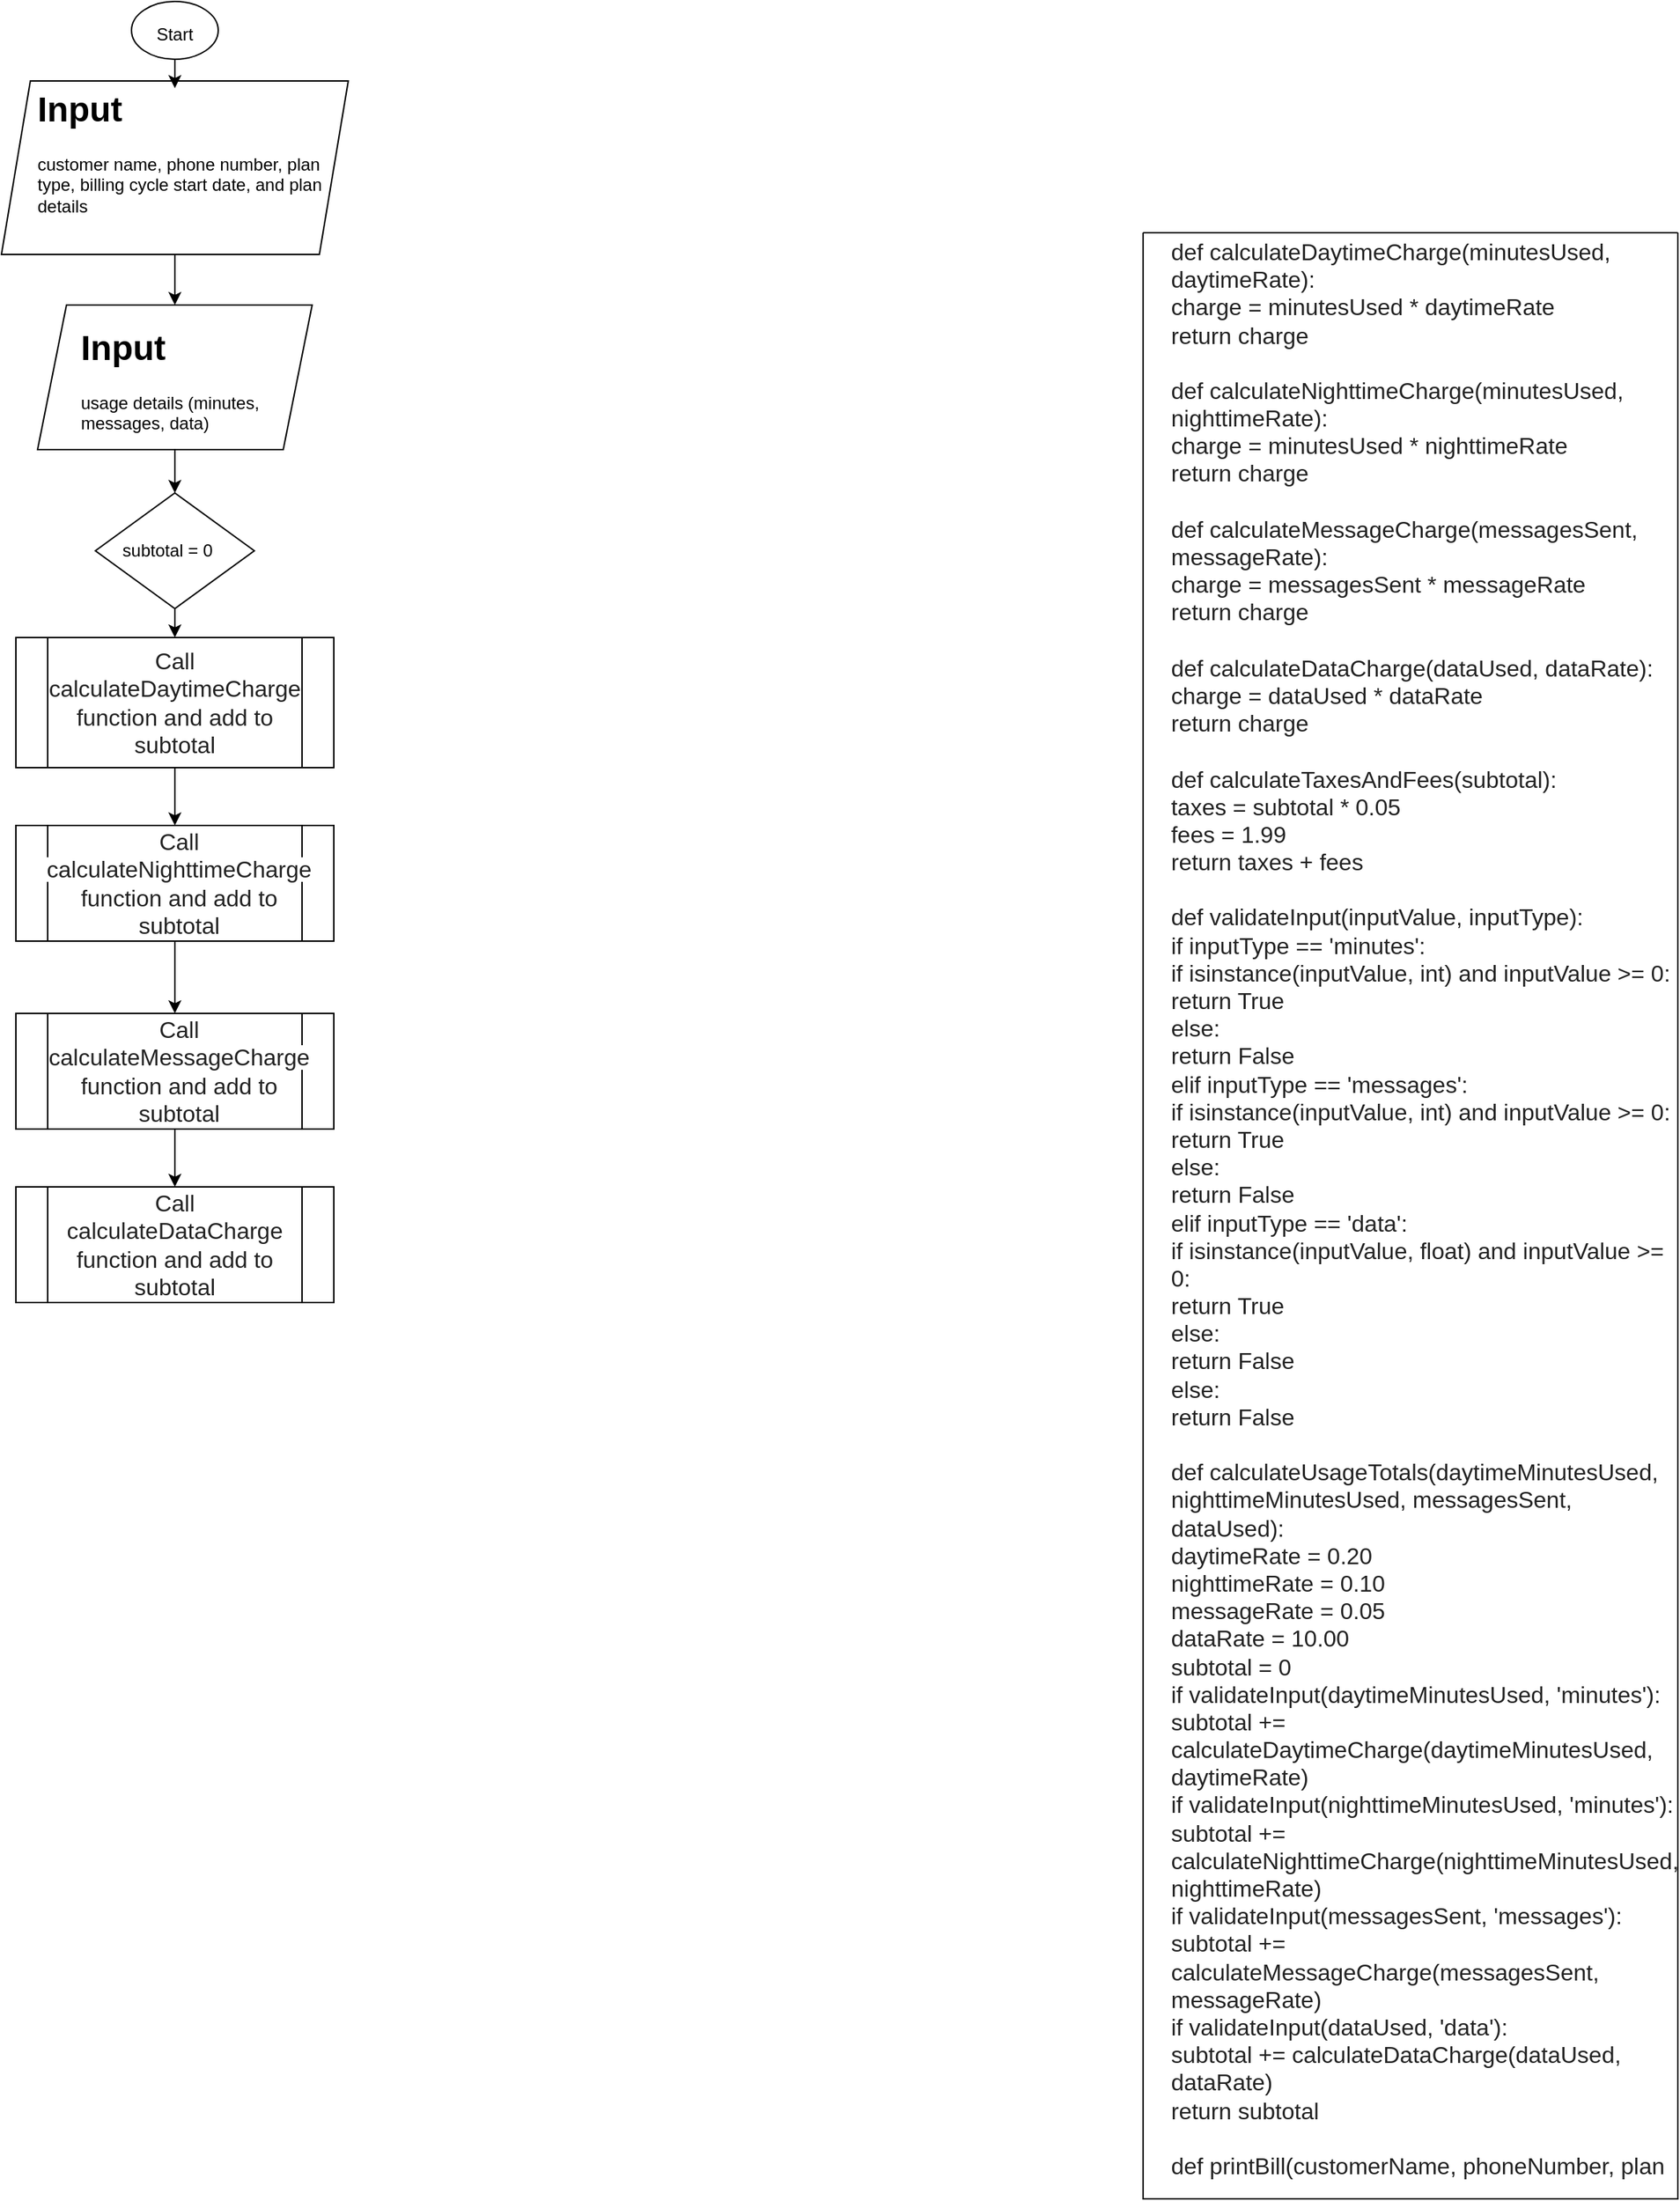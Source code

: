 <mxfile version="21.3.0" type="github">
  <diagram name="Page-1" id="idzxZECQk1Niiu8qY0ja">
    <mxGraphModel dx="2120" dy="2251" grid="1" gridSize="10" guides="1" tooltips="1" connect="1" arrows="1" fold="1" page="1" pageScale="1" pageWidth="850" pageHeight="1100" math="0" shadow="0">
      <root>
        <mxCell id="0" />
        <mxCell id="1" parent="0" />
        <mxCell id="0X4f2jHFh3Kgj6ALcbLU-1" value="" style="ellipse;whiteSpace=wrap;html=1;" vertex="1" parent="1">
          <mxGeometry x="410" y="-1040" width="60" height="40" as="geometry" />
        </mxCell>
        <mxCell id="0X4f2jHFh3Kgj6ALcbLU-2" value="Start" style="text;html=1;strokeColor=none;fillColor=none;align=center;verticalAlign=middle;whiteSpace=wrap;rounded=0;" vertex="1" parent="1">
          <mxGeometry x="410" y="-1030" width="60" height="25" as="geometry" />
        </mxCell>
        <mxCell id="0X4f2jHFh3Kgj6ALcbLU-3" value="" style="shape=parallelogram;perimeter=parallelogramPerimeter;whiteSpace=wrap;html=1;fixedSize=1;" vertex="1" parent="1">
          <mxGeometry x="320" y="-985" width="240" height="120" as="geometry" />
        </mxCell>
        <mxCell id="0X4f2jHFh3Kgj6ALcbLU-5" value="&lt;h1&gt;Input&lt;/h1&gt;&lt;p&gt;customer name, phone number, plan type, billing cycle start date, and plan details&lt;br&gt;&lt;/p&gt;" style="text;html=1;strokeColor=none;fillColor=none;spacing=5;spacingTop=-20;whiteSpace=wrap;overflow=hidden;rounded=0;" vertex="1" parent="1">
          <mxGeometry x="340" y="-985" width="205" height="110" as="geometry" />
        </mxCell>
        <mxCell id="0X4f2jHFh3Kgj6ALcbLU-6" value="" style="shape=parallelogram;perimeter=parallelogramPerimeter;whiteSpace=wrap;html=1;fixedSize=1;" vertex="1" parent="1">
          <mxGeometry x="345" y="-830" width="190" height="100" as="geometry" />
        </mxCell>
        <mxCell id="0X4f2jHFh3Kgj6ALcbLU-9" value="&lt;h1&gt;Input&lt;/h1&gt;&lt;p&gt;usage details (minutes, messages, data)&lt;br&gt;&lt;/p&gt;" style="text;html=1;strokeColor=none;fillColor=none;spacing=5;spacingTop=-20;whiteSpace=wrap;overflow=hidden;rounded=0;" vertex="1" parent="1">
          <mxGeometry x="370" y="-820" width="140" height="80" as="geometry" />
        </mxCell>
        <mxCell id="0X4f2jHFh3Kgj6ALcbLU-10" value="" style="endArrow=classic;html=1;rounded=0;exitX=0.5;exitY=1;exitDx=0;exitDy=0;" edge="1" parent="1" source="0X4f2jHFh3Kgj6ALcbLU-1">
          <mxGeometry width="50" height="50" relative="1" as="geometry">
            <mxPoint x="430" y="-730" as="sourcePoint" />
            <mxPoint x="440" y="-980" as="targetPoint" />
          </mxGeometry>
        </mxCell>
        <mxCell id="0X4f2jHFh3Kgj6ALcbLU-11" value="" style="endArrow=classic;html=1;rounded=0;exitX=0.5;exitY=1;exitDx=0;exitDy=0;entryX=0.5;entryY=0;entryDx=0;entryDy=0;" edge="1" parent="1" source="0X4f2jHFh3Kgj6ALcbLU-3" target="0X4f2jHFh3Kgj6ALcbLU-6">
          <mxGeometry width="50" height="50" relative="1" as="geometry">
            <mxPoint x="430" y="-730" as="sourcePoint" />
            <mxPoint x="480" y="-780" as="targetPoint" />
          </mxGeometry>
        </mxCell>
        <mxCell id="0X4f2jHFh3Kgj6ALcbLU-13" value="&lt;meta charset=&quot;utf-8&quot;&gt;&lt;div style=&quot;box-sizing: inherit; text-align: start; color: rgb(34, 34, 34); font-family: &amp;quot;Aspira Webfont&amp;quot;, Helvetica, Arial, sans-serif; font-size: 16px; font-style: normal; font-variant-ligatures: normal; font-variant-caps: normal; font-weight: 400; letter-spacing: normal; orphans: 2; text-indent: 0px; text-transform: none; widows: 2; word-spacing: 0px; -webkit-text-stroke-width: 0px; background-color: rgb(255, 255, 255); text-decoration-thickness: initial; text-decoration-style: initial; text-decoration-color: initial; scroll-behavior: auto !important;&quot; class=&quot;sc-1aslxm9-2 egzodd&quot;&gt;def calculateDaytimeCharge(minutesUsed, daytimeRate):&lt;/div&gt;&lt;div style=&quot;box-sizing: inherit; text-align: start; color: rgb(34, 34, 34); font-family: &amp;quot;Aspira Webfont&amp;quot;, Helvetica, Arial, sans-serif; font-size: 16px; font-style: normal; font-variant-ligatures: normal; font-variant-caps: normal; font-weight: 400; letter-spacing: normal; orphans: 2; text-indent: 0px; text-transform: none; widows: 2; word-spacing: 0px; -webkit-text-stroke-width: 0px; background-color: rgb(255, 255, 255); text-decoration-thickness: initial; text-decoration-style: initial; text-decoration-color: initial; scroll-behavior: auto !important;&quot; class=&quot;sc-1aslxm9-2 egzodd&quot;&gt;    charge = minutesUsed * daytimeRate&lt;/div&gt;&lt;div style=&quot;box-sizing: inherit; text-align: start; color: rgb(34, 34, 34); font-family: &amp;quot;Aspira Webfont&amp;quot;, Helvetica, Arial, sans-serif; font-size: 16px; font-style: normal; font-variant-ligatures: normal; font-variant-caps: normal; font-weight: 400; letter-spacing: normal; orphans: 2; text-indent: 0px; text-transform: none; widows: 2; word-spacing: 0px; -webkit-text-stroke-width: 0px; background-color: rgb(255, 255, 255); text-decoration-thickness: initial; text-decoration-style: initial; text-decoration-color: initial; scroll-behavior: auto !important;&quot; class=&quot;sc-1aslxm9-2 egzodd&quot;&gt;    return charge&lt;/div&gt;&lt;div style=&quot;box-sizing: inherit; text-align: start; color: rgb(34, 34, 34); font-family: &amp;quot;Aspira Webfont&amp;quot;, Helvetica, Arial, sans-serif; font-size: 16px; font-style: normal; font-variant-ligatures: normal; font-variant-caps: normal; font-weight: 400; letter-spacing: normal; orphans: 2; text-indent: 0px; text-transform: none; widows: 2; word-spacing: 0px; -webkit-text-stroke-width: 0px; background-color: rgb(255, 255, 255); text-decoration-thickness: initial; text-decoration-style: initial; text-decoration-color: initial; scroll-behavior: auto !important;&quot; class=&quot;sc-1aslxm9-2 egzodd&quot;&gt;&lt;br style=&quot;scroll-behavior: auto !important; box-sizing: inherit;&quot; class=&quot;sc-1aslxm9-1 iKDQuW&quot;&gt;&lt;/div&gt;&lt;div style=&quot;box-sizing: inherit; text-align: start; color: rgb(34, 34, 34); font-family: &amp;quot;Aspira Webfont&amp;quot;, Helvetica, Arial, sans-serif; font-size: 16px; font-style: normal; font-variant-ligatures: normal; font-variant-caps: normal; font-weight: 400; letter-spacing: normal; orphans: 2; text-indent: 0px; text-transform: none; widows: 2; word-spacing: 0px; -webkit-text-stroke-width: 0px; background-color: rgb(255, 255, 255); text-decoration-thickness: initial; text-decoration-style: initial; text-decoration-color: initial; scroll-behavior: auto !important;&quot; class=&quot;sc-1aslxm9-2 egzodd&quot;&gt;def calculateNighttimeCharge(minutesUsed, nighttimeRate):&lt;/div&gt;&lt;div style=&quot;box-sizing: inherit; text-align: start; color: rgb(34, 34, 34); font-family: &amp;quot;Aspira Webfont&amp;quot;, Helvetica, Arial, sans-serif; font-size: 16px; font-style: normal; font-variant-ligatures: normal; font-variant-caps: normal; font-weight: 400; letter-spacing: normal; orphans: 2; text-indent: 0px; text-transform: none; widows: 2; word-spacing: 0px; -webkit-text-stroke-width: 0px; background-color: rgb(255, 255, 255); text-decoration-thickness: initial; text-decoration-style: initial; text-decoration-color: initial; scroll-behavior: auto !important;&quot; class=&quot;sc-1aslxm9-2 egzodd&quot;&gt;    charge = minutesUsed * nighttimeRate&lt;/div&gt;&lt;div style=&quot;box-sizing: inherit; text-align: start; color: rgb(34, 34, 34); font-family: &amp;quot;Aspira Webfont&amp;quot;, Helvetica, Arial, sans-serif; font-size: 16px; font-style: normal; font-variant-ligatures: normal; font-variant-caps: normal; font-weight: 400; letter-spacing: normal; orphans: 2; text-indent: 0px; text-transform: none; widows: 2; word-spacing: 0px; -webkit-text-stroke-width: 0px; background-color: rgb(255, 255, 255); text-decoration-thickness: initial; text-decoration-style: initial; text-decoration-color: initial; scroll-behavior: auto !important;&quot; class=&quot;sc-1aslxm9-2 egzodd&quot;&gt;    return charge&lt;/div&gt;&lt;div style=&quot;box-sizing: inherit; text-align: start; color: rgb(34, 34, 34); font-family: &amp;quot;Aspira Webfont&amp;quot;, Helvetica, Arial, sans-serif; font-size: 16px; font-style: normal; font-variant-ligatures: normal; font-variant-caps: normal; font-weight: 400; letter-spacing: normal; orphans: 2; text-indent: 0px; text-transform: none; widows: 2; word-spacing: 0px; -webkit-text-stroke-width: 0px; background-color: rgb(255, 255, 255); text-decoration-thickness: initial; text-decoration-style: initial; text-decoration-color: initial; scroll-behavior: auto !important;&quot; class=&quot;sc-1aslxm9-2 egzodd&quot;&gt;&lt;br style=&quot;scroll-behavior: auto !important; box-sizing: inherit;&quot; class=&quot;sc-1aslxm9-1 iKDQuW&quot;&gt;&lt;/div&gt;&lt;div style=&quot;box-sizing: inherit; text-align: start; color: rgb(34, 34, 34); font-family: &amp;quot;Aspira Webfont&amp;quot;, Helvetica, Arial, sans-serif; font-size: 16px; font-style: normal; font-variant-ligatures: normal; font-variant-caps: normal; font-weight: 400; letter-spacing: normal; orphans: 2; text-indent: 0px; text-transform: none; widows: 2; word-spacing: 0px; -webkit-text-stroke-width: 0px; background-color: rgb(255, 255, 255); text-decoration-thickness: initial; text-decoration-style: initial; text-decoration-color: initial; scroll-behavior: auto !important;&quot; class=&quot;sc-1aslxm9-2 egzodd&quot;&gt;def calculateMessageCharge(messagesSent, messageRate):&lt;/div&gt;&lt;div style=&quot;box-sizing: inherit; text-align: start; color: rgb(34, 34, 34); font-family: &amp;quot;Aspira Webfont&amp;quot;, Helvetica, Arial, sans-serif; font-size: 16px; font-style: normal; font-variant-ligatures: normal; font-variant-caps: normal; font-weight: 400; letter-spacing: normal; orphans: 2; text-indent: 0px; text-transform: none; widows: 2; word-spacing: 0px; -webkit-text-stroke-width: 0px; background-color: rgb(255, 255, 255); text-decoration-thickness: initial; text-decoration-style: initial; text-decoration-color: initial; scroll-behavior: auto !important;&quot; class=&quot;sc-1aslxm9-2 egzodd&quot;&gt;    charge = messagesSent * messageRate&lt;/div&gt;&lt;div style=&quot;box-sizing: inherit; text-align: start; color: rgb(34, 34, 34); font-family: &amp;quot;Aspira Webfont&amp;quot;, Helvetica, Arial, sans-serif; font-size: 16px; font-style: normal; font-variant-ligatures: normal; font-variant-caps: normal; font-weight: 400; letter-spacing: normal; orphans: 2; text-indent: 0px; text-transform: none; widows: 2; word-spacing: 0px; -webkit-text-stroke-width: 0px; background-color: rgb(255, 255, 255); text-decoration-thickness: initial; text-decoration-style: initial; text-decoration-color: initial; scroll-behavior: auto !important;&quot; class=&quot;sc-1aslxm9-2 egzodd&quot;&gt;    return charge&lt;/div&gt;&lt;div style=&quot;box-sizing: inherit; text-align: start; color: rgb(34, 34, 34); font-family: &amp;quot;Aspira Webfont&amp;quot;, Helvetica, Arial, sans-serif; font-size: 16px; font-style: normal; font-variant-ligatures: normal; font-variant-caps: normal; font-weight: 400; letter-spacing: normal; orphans: 2; text-indent: 0px; text-transform: none; widows: 2; word-spacing: 0px; -webkit-text-stroke-width: 0px; background-color: rgb(255, 255, 255); text-decoration-thickness: initial; text-decoration-style: initial; text-decoration-color: initial; scroll-behavior: auto !important;&quot; class=&quot;sc-1aslxm9-2 egzodd&quot;&gt;&lt;br style=&quot;scroll-behavior: auto !important; box-sizing: inherit;&quot; class=&quot;sc-1aslxm9-1 iKDQuW&quot;&gt;&lt;/div&gt;&lt;div style=&quot;box-sizing: inherit; text-align: start; color: rgb(34, 34, 34); font-family: &amp;quot;Aspira Webfont&amp;quot;, Helvetica, Arial, sans-serif; font-size: 16px; font-style: normal; font-variant-ligatures: normal; font-variant-caps: normal; font-weight: 400; letter-spacing: normal; orphans: 2; text-indent: 0px; text-transform: none; widows: 2; word-spacing: 0px; -webkit-text-stroke-width: 0px; background-color: rgb(255, 255, 255); text-decoration-thickness: initial; text-decoration-style: initial; text-decoration-color: initial; scroll-behavior: auto !important;&quot; class=&quot;sc-1aslxm9-2 egzodd&quot;&gt;def calculateDataCharge(dataUsed, dataRate):&lt;/div&gt;&lt;div style=&quot;box-sizing: inherit; text-align: start; color: rgb(34, 34, 34); font-family: &amp;quot;Aspira Webfont&amp;quot;, Helvetica, Arial, sans-serif; font-size: 16px; font-style: normal; font-variant-ligatures: normal; font-variant-caps: normal; font-weight: 400; letter-spacing: normal; orphans: 2; text-indent: 0px; text-transform: none; widows: 2; word-spacing: 0px; -webkit-text-stroke-width: 0px; background-color: rgb(255, 255, 255); text-decoration-thickness: initial; text-decoration-style: initial; text-decoration-color: initial; scroll-behavior: auto !important;&quot; class=&quot;sc-1aslxm9-2 egzodd&quot;&gt;    charge = dataUsed * dataRate&lt;/div&gt;&lt;div style=&quot;box-sizing: inherit; text-align: start; color: rgb(34, 34, 34); font-family: &amp;quot;Aspira Webfont&amp;quot;, Helvetica, Arial, sans-serif; font-size: 16px; font-style: normal; font-variant-ligatures: normal; font-variant-caps: normal; font-weight: 400; letter-spacing: normal; orphans: 2; text-indent: 0px; text-transform: none; widows: 2; word-spacing: 0px; -webkit-text-stroke-width: 0px; background-color: rgb(255, 255, 255); text-decoration-thickness: initial; text-decoration-style: initial; text-decoration-color: initial; scroll-behavior: auto !important;&quot; class=&quot;sc-1aslxm9-2 egzodd&quot;&gt;    return charge&lt;/div&gt;&lt;div style=&quot;box-sizing: inherit; text-align: start; color: rgb(34, 34, 34); font-family: &amp;quot;Aspira Webfont&amp;quot;, Helvetica, Arial, sans-serif; font-size: 16px; font-style: normal; font-variant-ligatures: normal; font-variant-caps: normal; font-weight: 400; letter-spacing: normal; orphans: 2; text-indent: 0px; text-transform: none; widows: 2; word-spacing: 0px; -webkit-text-stroke-width: 0px; background-color: rgb(255, 255, 255); text-decoration-thickness: initial; text-decoration-style: initial; text-decoration-color: initial; scroll-behavior: auto !important;&quot; class=&quot;sc-1aslxm9-2 egzodd&quot;&gt;&lt;br style=&quot;scroll-behavior: auto !important; box-sizing: inherit;&quot; class=&quot;sc-1aslxm9-1 iKDQuW&quot;&gt;&lt;/div&gt;&lt;div style=&quot;box-sizing: inherit; text-align: start; color: rgb(34, 34, 34); font-family: &amp;quot;Aspira Webfont&amp;quot;, Helvetica, Arial, sans-serif; font-size: 16px; font-style: normal; font-variant-ligatures: normal; font-variant-caps: normal; font-weight: 400; letter-spacing: normal; orphans: 2; text-indent: 0px; text-transform: none; widows: 2; word-spacing: 0px; -webkit-text-stroke-width: 0px; background-color: rgb(255, 255, 255); text-decoration-thickness: initial; text-decoration-style: initial; text-decoration-color: initial; scroll-behavior: auto !important;&quot; class=&quot;sc-1aslxm9-2 egzodd&quot;&gt;def calculateTaxesAndFees(subtotal):&lt;/div&gt;&lt;div style=&quot;box-sizing: inherit; text-align: start; color: rgb(34, 34, 34); font-family: &amp;quot;Aspira Webfont&amp;quot;, Helvetica, Arial, sans-serif; font-size: 16px; font-style: normal; font-variant-ligatures: normal; font-variant-caps: normal; font-weight: 400; letter-spacing: normal; orphans: 2; text-indent: 0px; text-transform: none; widows: 2; word-spacing: 0px; -webkit-text-stroke-width: 0px; background-color: rgb(255, 255, 255); text-decoration-thickness: initial; text-decoration-style: initial; text-decoration-color: initial; scroll-behavior: auto !important;&quot; class=&quot;sc-1aslxm9-2 egzodd&quot;&gt;    taxes = subtotal * 0.05&lt;/div&gt;&lt;div style=&quot;box-sizing: inherit; text-align: start; color: rgb(34, 34, 34); font-family: &amp;quot;Aspira Webfont&amp;quot;, Helvetica, Arial, sans-serif; font-size: 16px; font-style: normal; font-variant-ligatures: normal; font-variant-caps: normal; font-weight: 400; letter-spacing: normal; orphans: 2; text-indent: 0px; text-transform: none; widows: 2; word-spacing: 0px; -webkit-text-stroke-width: 0px; background-color: rgb(255, 255, 255); text-decoration-thickness: initial; text-decoration-style: initial; text-decoration-color: initial; scroll-behavior: auto !important;&quot; class=&quot;sc-1aslxm9-2 egzodd&quot;&gt;    fees = 1.99&lt;/div&gt;&lt;div style=&quot;box-sizing: inherit; text-align: start; color: rgb(34, 34, 34); font-family: &amp;quot;Aspira Webfont&amp;quot;, Helvetica, Arial, sans-serif; font-size: 16px; font-style: normal; font-variant-ligatures: normal; font-variant-caps: normal; font-weight: 400; letter-spacing: normal; orphans: 2; text-indent: 0px; text-transform: none; widows: 2; word-spacing: 0px; -webkit-text-stroke-width: 0px; background-color: rgb(255, 255, 255); text-decoration-thickness: initial; text-decoration-style: initial; text-decoration-color: initial; scroll-behavior: auto !important;&quot; class=&quot;sc-1aslxm9-2 egzodd&quot;&gt;    return taxes + fees&lt;/div&gt;&lt;div style=&quot;box-sizing: inherit; text-align: start; color: rgb(34, 34, 34); font-family: &amp;quot;Aspira Webfont&amp;quot;, Helvetica, Arial, sans-serif; font-size: 16px; font-style: normal; font-variant-ligatures: normal; font-variant-caps: normal; font-weight: 400; letter-spacing: normal; orphans: 2; text-indent: 0px; text-transform: none; widows: 2; word-spacing: 0px; -webkit-text-stroke-width: 0px; background-color: rgb(255, 255, 255); text-decoration-thickness: initial; text-decoration-style: initial; text-decoration-color: initial; scroll-behavior: auto !important;&quot; class=&quot;sc-1aslxm9-2 egzodd&quot;&gt;&lt;br style=&quot;scroll-behavior: auto !important; box-sizing: inherit;&quot; class=&quot;sc-1aslxm9-1 iKDQuW&quot;&gt;&lt;/div&gt;&lt;div style=&quot;box-sizing: inherit; text-align: start; color: rgb(34, 34, 34); font-family: &amp;quot;Aspira Webfont&amp;quot;, Helvetica, Arial, sans-serif; font-size: 16px; font-style: normal; font-variant-ligatures: normal; font-variant-caps: normal; font-weight: 400; letter-spacing: normal; orphans: 2; text-indent: 0px; text-transform: none; widows: 2; word-spacing: 0px; -webkit-text-stroke-width: 0px; background-color: rgb(255, 255, 255); text-decoration-thickness: initial; text-decoration-style: initial; text-decoration-color: initial; scroll-behavior: auto !important;&quot; class=&quot;sc-1aslxm9-2 egzodd&quot;&gt;def validateInput(inputValue, inputType):&lt;/div&gt;&lt;div style=&quot;box-sizing: inherit; text-align: start; color: rgb(34, 34, 34); font-family: &amp;quot;Aspira Webfont&amp;quot;, Helvetica, Arial, sans-serif; font-size: 16px; font-style: normal; font-variant-ligatures: normal; font-variant-caps: normal; font-weight: 400; letter-spacing: normal; orphans: 2; text-indent: 0px; text-transform: none; widows: 2; word-spacing: 0px; -webkit-text-stroke-width: 0px; background-color: rgb(255, 255, 255); text-decoration-thickness: initial; text-decoration-style: initial; text-decoration-color: initial; scroll-behavior: auto !important;&quot; class=&quot;sc-1aslxm9-2 egzodd&quot;&gt;    if inputType == &#39;minutes&#39;:&lt;/div&gt;&lt;div style=&quot;box-sizing: inherit; text-align: start; color: rgb(34, 34, 34); font-family: &amp;quot;Aspira Webfont&amp;quot;, Helvetica, Arial, sans-serif; font-size: 16px; font-style: normal; font-variant-ligatures: normal; font-variant-caps: normal; font-weight: 400; letter-spacing: normal; orphans: 2; text-indent: 0px; text-transform: none; widows: 2; word-spacing: 0px; -webkit-text-stroke-width: 0px; background-color: rgb(255, 255, 255); text-decoration-thickness: initial; text-decoration-style: initial; text-decoration-color: initial; scroll-behavior: auto !important;&quot; class=&quot;sc-1aslxm9-2 egzodd&quot;&gt;        if isinstance(inputValue, int) and inputValue &amp;gt;= 0:&lt;/div&gt;&lt;div style=&quot;box-sizing: inherit; text-align: start; color: rgb(34, 34, 34); font-family: &amp;quot;Aspira Webfont&amp;quot;, Helvetica, Arial, sans-serif; font-size: 16px; font-style: normal; font-variant-ligatures: normal; font-variant-caps: normal; font-weight: 400; letter-spacing: normal; orphans: 2; text-indent: 0px; text-transform: none; widows: 2; word-spacing: 0px; -webkit-text-stroke-width: 0px; background-color: rgb(255, 255, 255); text-decoration-thickness: initial; text-decoration-style: initial; text-decoration-color: initial; scroll-behavior: auto !important;&quot; class=&quot;sc-1aslxm9-2 egzodd&quot;&gt;            return True&lt;/div&gt;&lt;div style=&quot;box-sizing: inherit; text-align: start; color: rgb(34, 34, 34); font-family: &amp;quot;Aspira Webfont&amp;quot;, Helvetica, Arial, sans-serif; font-size: 16px; font-style: normal; font-variant-ligatures: normal; font-variant-caps: normal; font-weight: 400; letter-spacing: normal; orphans: 2; text-indent: 0px; text-transform: none; widows: 2; word-spacing: 0px; -webkit-text-stroke-width: 0px; background-color: rgb(255, 255, 255); text-decoration-thickness: initial; text-decoration-style: initial; text-decoration-color: initial; scroll-behavior: auto !important;&quot; class=&quot;sc-1aslxm9-2 egzodd&quot;&gt;        else:&lt;/div&gt;&lt;div style=&quot;box-sizing: inherit; text-align: start; color: rgb(34, 34, 34); font-family: &amp;quot;Aspira Webfont&amp;quot;, Helvetica, Arial, sans-serif; font-size: 16px; font-style: normal; font-variant-ligatures: normal; font-variant-caps: normal; font-weight: 400; letter-spacing: normal; orphans: 2; text-indent: 0px; text-transform: none; widows: 2; word-spacing: 0px; -webkit-text-stroke-width: 0px; background-color: rgb(255, 255, 255); text-decoration-thickness: initial; text-decoration-style: initial; text-decoration-color: initial; scroll-behavior: auto !important;&quot; class=&quot;sc-1aslxm9-2 egzodd&quot;&gt;            return False&lt;/div&gt;&lt;div style=&quot;box-sizing: inherit; text-align: start; color: rgb(34, 34, 34); font-family: &amp;quot;Aspira Webfont&amp;quot;, Helvetica, Arial, sans-serif; font-size: 16px; font-style: normal; font-variant-ligatures: normal; font-variant-caps: normal; font-weight: 400; letter-spacing: normal; orphans: 2; text-indent: 0px; text-transform: none; widows: 2; word-spacing: 0px; -webkit-text-stroke-width: 0px; background-color: rgb(255, 255, 255); text-decoration-thickness: initial; text-decoration-style: initial; text-decoration-color: initial; scroll-behavior: auto !important;&quot; class=&quot;sc-1aslxm9-2 egzodd&quot;&gt;    elif inputType == &#39;messages&#39;:&lt;/div&gt;&lt;div style=&quot;box-sizing: inherit; text-align: start; color: rgb(34, 34, 34); font-family: &amp;quot;Aspira Webfont&amp;quot;, Helvetica, Arial, sans-serif; font-size: 16px; font-style: normal; font-variant-ligatures: normal; font-variant-caps: normal; font-weight: 400; letter-spacing: normal; orphans: 2; text-indent: 0px; text-transform: none; widows: 2; word-spacing: 0px; -webkit-text-stroke-width: 0px; background-color: rgb(255, 255, 255); text-decoration-thickness: initial; text-decoration-style: initial; text-decoration-color: initial; scroll-behavior: auto !important;&quot; class=&quot;sc-1aslxm9-2 egzodd&quot;&gt;        if isinstance(inputValue, int) and inputValue &amp;gt;= 0:&lt;/div&gt;&lt;div style=&quot;box-sizing: inherit; text-align: start; color: rgb(34, 34, 34); font-family: &amp;quot;Aspira Webfont&amp;quot;, Helvetica, Arial, sans-serif; font-size: 16px; font-style: normal; font-variant-ligatures: normal; font-variant-caps: normal; font-weight: 400; letter-spacing: normal; orphans: 2; text-indent: 0px; text-transform: none; widows: 2; word-spacing: 0px; -webkit-text-stroke-width: 0px; background-color: rgb(255, 255, 255); text-decoration-thickness: initial; text-decoration-style: initial; text-decoration-color: initial; scroll-behavior: auto !important;&quot; class=&quot;sc-1aslxm9-2 egzodd&quot;&gt;            return True&lt;/div&gt;&lt;div style=&quot;box-sizing: inherit; text-align: start; color: rgb(34, 34, 34); font-family: &amp;quot;Aspira Webfont&amp;quot;, Helvetica, Arial, sans-serif; font-size: 16px; font-style: normal; font-variant-ligatures: normal; font-variant-caps: normal; font-weight: 400; letter-spacing: normal; orphans: 2; text-indent: 0px; text-transform: none; widows: 2; word-spacing: 0px; -webkit-text-stroke-width: 0px; background-color: rgb(255, 255, 255); text-decoration-thickness: initial; text-decoration-style: initial; text-decoration-color: initial; scroll-behavior: auto !important;&quot; class=&quot;sc-1aslxm9-2 egzodd&quot;&gt;        else:&lt;/div&gt;&lt;div style=&quot;box-sizing: inherit; text-align: start; color: rgb(34, 34, 34); font-family: &amp;quot;Aspira Webfont&amp;quot;, Helvetica, Arial, sans-serif; font-size: 16px; font-style: normal; font-variant-ligatures: normal; font-variant-caps: normal; font-weight: 400; letter-spacing: normal; orphans: 2; text-indent: 0px; text-transform: none; widows: 2; word-spacing: 0px; -webkit-text-stroke-width: 0px; background-color: rgb(255, 255, 255); text-decoration-thickness: initial; text-decoration-style: initial; text-decoration-color: initial; scroll-behavior: auto !important;&quot; class=&quot;sc-1aslxm9-2 egzodd&quot;&gt;            return False&lt;/div&gt;&lt;div style=&quot;box-sizing: inherit; text-align: start; color: rgb(34, 34, 34); font-family: &amp;quot;Aspira Webfont&amp;quot;, Helvetica, Arial, sans-serif; font-size: 16px; font-style: normal; font-variant-ligatures: normal; font-variant-caps: normal; font-weight: 400; letter-spacing: normal; orphans: 2; text-indent: 0px; text-transform: none; widows: 2; word-spacing: 0px; -webkit-text-stroke-width: 0px; background-color: rgb(255, 255, 255); text-decoration-thickness: initial; text-decoration-style: initial; text-decoration-color: initial; scroll-behavior: auto !important;&quot; class=&quot;sc-1aslxm9-2 egzodd&quot;&gt;    elif inputType == &#39;data&#39;:&lt;/div&gt;&lt;div style=&quot;box-sizing: inherit; text-align: start; color: rgb(34, 34, 34); font-family: &amp;quot;Aspira Webfont&amp;quot;, Helvetica, Arial, sans-serif; font-size: 16px; font-style: normal; font-variant-ligatures: normal; font-variant-caps: normal; font-weight: 400; letter-spacing: normal; orphans: 2; text-indent: 0px; text-transform: none; widows: 2; word-spacing: 0px; -webkit-text-stroke-width: 0px; background-color: rgb(255, 255, 255); text-decoration-thickness: initial; text-decoration-style: initial; text-decoration-color: initial; scroll-behavior: auto !important;&quot; class=&quot;sc-1aslxm9-2 egzodd&quot;&gt;        if isinstance(inputValue, float) and inputValue &amp;gt;= 0:&lt;/div&gt;&lt;div style=&quot;box-sizing: inherit; text-align: start; color: rgb(34, 34, 34); font-family: &amp;quot;Aspira Webfont&amp;quot;, Helvetica, Arial, sans-serif; font-size: 16px; font-style: normal; font-variant-ligatures: normal; font-variant-caps: normal; font-weight: 400; letter-spacing: normal; orphans: 2; text-indent: 0px; text-transform: none; widows: 2; word-spacing: 0px; -webkit-text-stroke-width: 0px; background-color: rgb(255, 255, 255); text-decoration-thickness: initial; text-decoration-style: initial; text-decoration-color: initial; scroll-behavior: auto !important;&quot; class=&quot;sc-1aslxm9-2 egzodd&quot;&gt;            return True&lt;/div&gt;&lt;div style=&quot;box-sizing: inherit; text-align: start; color: rgb(34, 34, 34); font-family: &amp;quot;Aspira Webfont&amp;quot;, Helvetica, Arial, sans-serif; font-size: 16px; font-style: normal; font-variant-ligatures: normal; font-variant-caps: normal; font-weight: 400; letter-spacing: normal; orphans: 2; text-indent: 0px; text-transform: none; widows: 2; word-spacing: 0px; -webkit-text-stroke-width: 0px; background-color: rgb(255, 255, 255); text-decoration-thickness: initial; text-decoration-style: initial; text-decoration-color: initial; scroll-behavior: auto !important;&quot; class=&quot;sc-1aslxm9-2 egzodd&quot;&gt;        else:&lt;/div&gt;&lt;div style=&quot;box-sizing: inherit; text-align: start; color: rgb(34, 34, 34); font-family: &amp;quot;Aspira Webfont&amp;quot;, Helvetica, Arial, sans-serif; font-size: 16px; font-style: normal; font-variant-ligatures: normal; font-variant-caps: normal; font-weight: 400; letter-spacing: normal; orphans: 2; text-indent: 0px; text-transform: none; widows: 2; word-spacing: 0px; -webkit-text-stroke-width: 0px; background-color: rgb(255, 255, 255); text-decoration-thickness: initial; text-decoration-style: initial; text-decoration-color: initial; scroll-behavior: auto !important;&quot; class=&quot;sc-1aslxm9-2 egzodd&quot;&gt;            return False&lt;/div&gt;&lt;div style=&quot;box-sizing: inherit; text-align: start; color: rgb(34, 34, 34); font-family: &amp;quot;Aspira Webfont&amp;quot;, Helvetica, Arial, sans-serif; font-size: 16px; font-style: normal; font-variant-ligatures: normal; font-variant-caps: normal; font-weight: 400; letter-spacing: normal; orphans: 2; text-indent: 0px; text-transform: none; widows: 2; word-spacing: 0px; -webkit-text-stroke-width: 0px; background-color: rgb(255, 255, 255); text-decoration-thickness: initial; text-decoration-style: initial; text-decoration-color: initial; scroll-behavior: auto !important;&quot; class=&quot;sc-1aslxm9-2 egzodd&quot;&gt;    else:&lt;/div&gt;&lt;div style=&quot;box-sizing: inherit; text-align: start; color: rgb(34, 34, 34); font-family: &amp;quot;Aspira Webfont&amp;quot;, Helvetica, Arial, sans-serif; font-size: 16px; font-style: normal; font-variant-ligatures: normal; font-variant-caps: normal; font-weight: 400; letter-spacing: normal; orphans: 2; text-indent: 0px; text-transform: none; widows: 2; word-spacing: 0px; -webkit-text-stroke-width: 0px; background-color: rgb(255, 255, 255); text-decoration-thickness: initial; text-decoration-style: initial; text-decoration-color: initial; scroll-behavior: auto !important;&quot; class=&quot;sc-1aslxm9-2 egzodd&quot;&gt;        return False&lt;/div&gt;&lt;div style=&quot;box-sizing: inherit; text-align: start; color: rgb(34, 34, 34); font-family: &amp;quot;Aspira Webfont&amp;quot;, Helvetica, Arial, sans-serif; font-size: 16px; font-style: normal; font-variant-ligatures: normal; font-variant-caps: normal; font-weight: 400; letter-spacing: normal; orphans: 2; text-indent: 0px; text-transform: none; widows: 2; word-spacing: 0px; -webkit-text-stroke-width: 0px; background-color: rgb(255, 255, 255); text-decoration-thickness: initial; text-decoration-style: initial; text-decoration-color: initial; scroll-behavior: auto !important;&quot; class=&quot;sc-1aslxm9-2 egzodd&quot;&gt;&lt;br style=&quot;scroll-behavior: auto !important; box-sizing: inherit;&quot; class=&quot;sc-1aslxm9-1 iKDQuW&quot;&gt;&lt;/div&gt;&lt;div style=&quot;box-sizing: inherit; text-align: start; color: rgb(34, 34, 34); font-family: &amp;quot;Aspira Webfont&amp;quot;, Helvetica, Arial, sans-serif; font-size: 16px; font-style: normal; font-variant-ligatures: normal; font-variant-caps: normal; font-weight: 400; letter-spacing: normal; orphans: 2; text-indent: 0px; text-transform: none; widows: 2; word-spacing: 0px; -webkit-text-stroke-width: 0px; background-color: rgb(255, 255, 255); text-decoration-thickness: initial; text-decoration-style: initial; text-decoration-color: initial; scroll-behavior: auto !important;&quot; class=&quot;sc-1aslxm9-2 egzodd&quot;&gt;def calculateUsageTotals(daytimeMinutesUsed, nighttimeMinutesUsed, messagesSent, dataUsed):&lt;/div&gt;&lt;div style=&quot;box-sizing: inherit; text-align: start; color: rgb(34, 34, 34); font-family: &amp;quot;Aspira Webfont&amp;quot;, Helvetica, Arial, sans-serif; font-size: 16px; font-style: normal; font-variant-ligatures: normal; font-variant-caps: normal; font-weight: 400; letter-spacing: normal; orphans: 2; text-indent: 0px; text-transform: none; widows: 2; word-spacing: 0px; -webkit-text-stroke-width: 0px; background-color: rgb(255, 255, 255); text-decoration-thickness: initial; text-decoration-style: initial; text-decoration-color: initial; scroll-behavior: auto !important;&quot; class=&quot;sc-1aslxm9-2 egzodd&quot;&gt;    daytimeRate = 0.20&lt;/div&gt;&lt;div style=&quot;box-sizing: inherit; text-align: start; color: rgb(34, 34, 34); font-family: &amp;quot;Aspira Webfont&amp;quot;, Helvetica, Arial, sans-serif; font-size: 16px; font-style: normal; font-variant-ligatures: normal; font-variant-caps: normal; font-weight: 400; letter-spacing: normal; orphans: 2; text-indent: 0px; text-transform: none; widows: 2; word-spacing: 0px; -webkit-text-stroke-width: 0px; background-color: rgb(255, 255, 255); text-decoration-thickness: initial; text-decoration-style: initial; text-decoration-color: initial; scroll-behavior: auto !important;&quot; class=&quot;sc-1aslxm9-2 egzodd&quot;&gt;    nighttimeRate = 0.10&lt;/div&gt;&lt;div style=&quot;box-sizing: inherit; text-align: start; color: rgb(34, 34, 34); font-family: &amp;quot;Aspira Webfont&amp;quot;, Helvetica, Arial, sans-serif; font-size: 16px; font-style: normal; font-variant-ligatures: normal; font-variant-caps: normal; font-weight: 400; letter-spacing: normal; orphans: 2; text-indent: 0px; text-transform: none; widows: 2; word-spacing: 0px; -webkit-text-stroke-width: 0px; background-color: rgb(255, 255, 255); text-decoration-thickness: initial; text-decoration-style: initial; text-decoration-color: initial; scroll-behavior: auto !important;&quot; class=&quot;sc-1aslxm9-2 egzodd&quot;&gt;    messageRate = 0.05&lt;/div&gt;&lt;div style=&quot;box-sizing: inherit; text-align: start; color: rgb(34, 34, 34); font-family: &amp;quot;Aspira Webfont&amp;quot;, Helvetica, Arial, sans-serif; font-size: 16px; font-style: normal; font-variant-ligatures: normal; font-variant-caps: normal; font-weight: 400; letter-spacing: normal; orphans: 2; text-indent: 0px; text-transform: none; widows: 2; word-spacing: 0px; -webkit-text-stroke-width: 0px; background-color: rgb(255, 255, 255); text-decoration-thickness: initial; text-decoration-style: initial; text-decoration-color: initial; scroll-behavior: auto !important;&quot; class=&quot;sc-1aslxm9-2 egzodd&quot;&gt;    dataRate = 10.00&lt;/div&gt;&lt;div style=&quot;box-sizing: inherit; text-align: start; color: rgb(34, 34, 34); font-family: &amp;quot;Aspira Webfont&amp;quot;, Helvetica, Arial, sans-serif; font-size: 16px; font-style: normal; font-variant-ligatures: normal; font-variant-caps: normal; font-weight: 400; letter-spacing: normal; orphans: 2; text-indent: 0px; text-transform: none; widows: 2; word-spacing: 0px; -webkit-text-stroke-width: 0px; background-color: rgb(255, 255, 255); text-decoration-thickness: initial; text-decoration-style: initial; text-decoration-color: initial; scroll-behavior: auto !important;&quot; class=&quot;sc-1aslxm9-2 egzodd&quot;&gt;    subtotal = 0&lt;/div&gt;&lt;div style=&quot;box-sizing: inherit; text-align: start; color: rgb(34, 34, 34); font-family: &amp;quot;Aspira Webfont&amp;quot;, Helvetica, Arial, sans-serif; font-size: 16px; font-style: normal; font-variant-ligatures: normal; font-variant-caps: normal; font-weight: 400; letter-spacing: normal; orphans: 2; text-indent: 0px; text-transform: none; widows: 2; word-spacing: 0px; -webkit-text-stroke-width: 0px; background-color: rgb(255, 255, 255); text-decoration-thickness: initial; text-decoration-style: initial; text-decoration-color: initial; scroll-behavior: auto !important;&quot; class=&quot;sc-1aslxm9-2 egzodd&quot;&gt;    if validateInput(daytimeMinutesUsed, &#39;minutes&#39;):&lt;/div&gt;&lt;div style=&quot;box-sizing: inherit; text-align: start; color: rgb(34, 34, 34); font-family: &amp;quot;Aspira Webfont&amp;quot;, Helvetica, Arial, sans-serif; font-size: 16px; font-style: normal; font-variant-ligatures: normal; font-variant-caps: normal; font-weight: 400; letter-spacing: normal; orphans: 2; text-indent: 0px; text-transform: none; widows: 2; word-spacing: 0px; -webkit-text-stroke-width: 0px; background-color: rgb(255, 255, 255); text-decoration-thickness: initial; text-decoration-style: initial; text-decoration-color: initial; scroll-behavior: auto !important;&quot; class=&quot;sc-1aslxm9-2 egzodd&quot;&gt;        subtotal += calculateDaytimeCharge(daytimeMinutesUsed, daytimeRate)&lt;/div&gt;&lt;div style=&quot;box-sizing: inherit; text-align: start; color: rgb(34, 34, 34); font-family: &amp;quot;Aspira Webfont&amp;quot;, Helvetica, Arial, sans-serif; font-size: 16px; font-style: normal; font-variant-ligatures: normal; font-variant-caps: normal; font-weight: 400; letter-spacing: normal; orphans: 2; text-indent: 0px; text-transform: none; widows: 2; word-spacing: 0px; -webkit-text-stroke-width: 0px; background-color: rgb(255, 255, 255); text-decoration-thickness: initial; text-decoration-style: initial; text-decoration-color: initial; scroll-behavior: auto !important;&quot; class=&quot;sc-1aslxm9-2 egzodd&quot;&gt;    if validateInput(nighttimeMinutesUsed, &#39;minutes&#39;):&lt;/div&gt;&lt;div style=&quot;box-sizing: inherit; text-align: start; color: rgb(34, 34, 34); font-family: &amp;quot;Aspira Webfont&amp;quot;, Helvetica, Arial, sans-serif; font-size: 16px; font-style: normal; font-variant-ligatures: normal; font-variant-caps: normal; font-weight: 400; letter-spacing: normal; orphans: 2; text-indent: 0px; text-transform: none; widows: 2; word-spacing: 0px; -webkit-text-stroke-width: 0px; background-color: rgb(255, 255, 255); text-decoration-thickness: initial; text-decoration-style: initial; text-decoration-color: initial; scroll-behavior: auto !important;&quot; class=&quot;sc-1aslxm9-2 egzodd&quot;&gt;        subtotal += calculateNighttimeCharge(nighttimeMinutesUsed, nighttimeRate)&lt;/div&gt;&lt;div style=&quot;box-sizing: inherit; text-align: start; color: rgb(34, 34, 34); font-family: &amp;quot;Aspira Webfont&amp;quot;, Helvetica, Arial, sans-serif; font-size: 16px; font-style: normal; font-variant-ligatures: normal; font-variant-caps: normal; font-weight: 400; letter-spacing: normal; orphans: 2; text-indent: 0px; text-transform: none; widows: 2; word-spacing: 0px; -webkit-text-stroke-width: 0px; background-color: rgb(255, 255, 255); text-decoration-thickness: initial; text-decoration-style: initial; text-decoration-color: initial; scroll-behavior: auto !important;&quot; class=&quot;sc-1aslxm9-2 egzodd&quot;&gt;    if validateInput(messagesSent, &#39;messages&#39;):&lt;/div&gt;&lt;div style=&quot;box-sizing: inherit; text-align: start; color: rgb(34, 34, 34); font-family: &amp;quot;Aspira Webfont&amp;quot;, Helvetica, Arial, sans-serif; font-size: 16px; font-style: normal; font-variant-ligatures: normal; font-variant-caps: normal; font-weight: 400; letter-spacing: normal; orphans: 2; text-indent: 0px; text-transform: none; widows: 2; word-spacing: 0px; -webkit-text-stroke-width: 0px; background-color: rgb(255, 255, 255); text-decoration-thickness: initial; text-decoration-style: initial; text-decoration-color: initial; scroll-behavior: auto !important;&quot; class=&quot;sc-1aslxm9-2 egzodd&quot;&gt;        subtotal += calculateMessageCharge(messagesSent, messageRate)&lt;/div&gt;&lt;div style=&quot;box-sizing: inherit; text-align: start; color: rgb(34, 34, 34); font-family: &amp;quot;Aspira Webfont&amp;quot;, Helvetica, Arial, sans-serif; font-size: 16px; font-style: normal; font-variant-ligatures: normal; font-variant-caps: normal; font-weight: 400; letter-spacing: normal; orphans: 2; text-indent: 0px; text-transform: none; widows: 2; word-spacing: 0px; -webkit-text-stroke-width: 0px; background-color: rgb(255, 255, 255); text-decoration-thickness: initial; text-decoration-style: initial; text-decoration-color: initial; scroll-behavior: auto !important;&quot; class=&quot;sc-1aslxm9-2 egzodd&quot;&gt;    if validateInput(dataUsed, &#39;data&#39;):&lt;/div&gt;&lt;div style=&quot;box-sizing: inherit; text-align: start; color: rgb(34, 34, 34); font-family: &amp;quot;Aspira Webfont&amp;quot;, Helvetica, Arial, sans-serif; font-size: 16px; font-style: normal; font-variant-ligatures: normal; font-variant-caps: normal; font-weight: 400; letter-spacing: normal; orphans: 2; text-indent: 0px; text-transform: none; widows: 2; word-spacing: 0px; -webkit-text-stroke-width: 0px; background-color: rgb(255, 255, 255); text-decoration-thickness: initial; text-decoration-style: initial; text-decoration-color: initial; scroll-behavior: auto !important;&quot; class=&quot;sc-1aslxm9-2 egzodd&quot;&gt;        subtotal += calculateDataCharge(dataUsed, dataRate)&lt;/div&gt;&lt;div style=&quot;box-sizing: inherit; text-align: start; color: rgb(34, 34, 34); font-family: &amp;quot;Aspira Webfont&amp;quot;, Helvetica, Arial, sans-serif; font-size: 16px; font-style: normal; font-variant-ligatures: normal; font-variant-caps: normal; font-weight: 400; letter-spacing: normal; orphans: 2; text-indent: 0px; text-transform: none; widows: 2; word-spacing: 0px; -webkit-text-stroke-width: 0px; background-color: rgb(255, 255, 255); text-decoration-thickness: initial; text-decoration-style: initial; text-decoration-color: initial; scroll-behavior: auto !important;&quot; class=&quot;sc-1aslxm9-2 egzodd&quot;&gt;    return subtotal&lt;/div&gt;&lt;div style=&quot;box-sizing: inherit; text-align: start; color: rgb(34, 34, 34); font-family: &amp;quot;Aspira Webfont&amp;quot;, Helvetica, Arial, sans-serif; font-size: 16px; font-style: normal; font-variant-ligatures: normal; font-variant-caps: normal; font-weight: 400; letter-spacing: normal; orphans: 2; text-indent: 0px; text-transform: none; widows: 2; word-spacing: 0px; -webkit-text-stroke-width: 0px; background-color: rgb(255, 255, 255); text-decoration-thickness: initial; text-decoration-style: initial; text-decoration-color: initial; scroll-behavior: auto !important;&quot; class=&quot;sc-1aslxm9-2 egzodd&quot;&gt;&lt;br style=&quot;scroll-behavior: auto !important; box-sizing: inherit;&quot; class=&quot;sc-1aslxm9-1 iKDQuW&quot;&gt;&lt;/div&gt;&lt;div style=&quot;box-sizing: inherit; text-align: start; color: rgb(34, 34, 34); font-family: &amp;quot;Aspira Webfont&amp;quot;, Helvetica, Arial, sans-serif; font-size: 16px; font-style: normal; font-variant-ligatures: normal; font-variant-caps: normal; font-weight: 400; letter-spacing: normal; orphans: 2; text-indent: 0px; text-transform: none; widows: 2; word-spacing: 0px; -webkit-text-stroke-width: 0px; background-color: rgb(255, 255, 255); text-decoration-thickness: initial; text-decoration-style: initial; text-decoration-color: initial; scroll-behavior: auto !important;&quot; class=&quot;sc-1aslxm9-2 egzodd&quot;&gt;def printBill(customerName, phoneNumber, plan&lt;/div&gt;" style="text;html=1;strokeColor=none;fillColor=none;align=center;verticalAlign=middle;whiteSpace=wrap;rounded=0;" vertex="1" parent="1">
          <mxGeometry x="1275" y="-220" width="60" height="30" as="geometry" />
        </mxCell>
        <mxCell id="0X4f2jHFh3Kgj6ALcbLU-15" value="" style="swimlane;startSize=0;" vertex="1" parent="1">
          <mxGeometry x="1110" y="-880" width="370" height="1360" as="geometry" />
        </mxCell>
        <mxCell id="0X4f2jHFh3Kgj6ALcbLU-18" value="" style="rhombus;whiteSpace=wrap;html=1;" vertex="1" parent="1">
          <mxGeometry x="385" y="-700" width="110" height="80" as="geometry" />
        </mxCell>
        <mxCell id="0X4f2jHFh3Kgj6ALcbLU-19" value="subtotal = 0" style="text;html=1;strokeColor=none;fillColor=none;align=center;verticalAlign=middle;whiteSpace=wrap;rounded=0;" vertex="1" parent="1">
          <mxGeometry x="400" y="-675" width="70" height="30" as="geometry" />
        </mxCell>
        <mxCell id="0X4f2jHFh3Kgj6ALcbLU-22" value="" style="endArrow=classic;html=1;rounded=0;exitX=0.5;exitY=1;exitDx=0;exitDy=0;entryX=0.5;entryY=0;entryDx=0;entryDy=0;" edge="1" parent="1" source="0X4f2jHFh3Kgj6ALcbLU-6" target="0X4f2jHFh3Kgj6ALcbLU-18">
          <mxGeometry width="50" height="50" relative="1" as="geometry">
            <mxPoint x="410" y="-670" as="sourcePoint" />
            <mxPoint x="460" y="-720" as="targetPoint" />
          </mxGeometry>
        </mxCell>
        <mxCell id="0X4f2jHFh3Kgj6ALcbLU-24" value="" style="shape=process;whiteSpace=wrap;html=1;backgroundOutline=1;" vertex="1" parent="1">
          <mxGeometry x="330" y="-600" width="220" height="90" as="geometry" />
        </mxCell>
        <mxCell id="0X4f2jHFh3Kgj6ALcbLU-25" value="" style="shape=process;whiteSpace=wrap;html=1;backgroundOutline=1;" vertex="1" parent="1">
          <mxGeometry x="330" y="-470" width="220" height="80" as="geometry" />
        </mxCell>
        <mxCell id="0X4f2jHFh3Kgj6ALcbLU-26" value="&lt;meta charset=&quot;utf-8&quot;&gt;&lt;span style=&quot;color: rgb(34, 34, 34); font-family: &amp;quot;Aspira Webfont&amp;quot;, Helvetica, Arial, sans-serif; font-size: 16px; font-style: normal; font-variant-ligatures: normal; font-variant-caps: normal; font-weight: 400; letter-spacing: normal; orphans: 2; text-align: start; text-indent: 0px; text-transform: none; widows: 2; word-spacing: 0px; -webkit-text-stroke-width: 0px; background-color: rgb(255, 255, 255); text-decoration-thickness: initial; text-decoration-style: initial; text-decoration-color: initial; float: none; display: inline !important;&quot;&gt;Call calculateDaytimeCharge function and add to subtotal&lt;/span&gt;" style="text;html=1;strokeColor=none;fillColor=none;align=center;verticalAlign=middle;whiteSpace=wrap;rounded=0;" vertex="1" parent="1">
          <mxGeometry x="410" y="-570" width="60" height="30" as="geometry" />
        </mxCell>
        <mxCell id="0X4f2jHFh3Kgj6ALcbLU-27" value="" style="endArrow=classic;html=1;rounded=0;exitX=0.5;exitY=1;exitDx=0;exitDy=0;entryX=0.5;entryY=0;entryDx=0;entryDy=0;" edge="1" parent="1" source="0X4f2jHFh3Kgj6ALcbLU-18" target="0X4f2jHFh3Kgj6ALcbLU-24">
          <mxGeometry width="50" height="50" relative="1" as="geometry">
            <mxPoint x="410" y="-500" as="sourcePoint" />
            <mxPoint x="460" y="-550" as="targetPoint" />
          </mxGeometry>
        </mxCell>
        <mxCell id="0X4f2jHFh3Kgj6ALcbLU-28" value="&lt;meta charset=&quot;utf-8&quot;&gt;&lt;span style=&quot;color: rgb(34, 34, 34); font-family: &amp;quot;Aspira Webfont&amp;quot;, Helvetica, Arial, sans-serif; font-size: 16px; font-style: normal; font-variant-ligatures: normal; font-variant-caps: normal; font-weight: 400; letter-spacing: normal; orphans: 2; text-align: start; text-indent: 0px; text-transform: none; widows: 2; word-spacing: 0px; -webkit-text-stroke-width: 0px; background-color: rgb(255, 255, 255); text-decoration-thickness: initial; text-decoration-style: initial; text-decoration-color: initial; float: none; display: inline !important;&quot;&gt;Call calculateNighttimeCharge function and add to subtotal&lt;/span&gt;" style="text;html=1;strokeColor=none;fillColor=none;align=center;verticalAlign=middle;whiteSpace=wrap;rounded=0;" vertex="1" parent="1">
          <mxGeometry x="412.5" y="-445" width="60" height="30" as="geometry" />
        </mxCell>
        <mxCell id="0X4f2jHFh3Kgj6ALcbLU-29" value="" style="endArrow=classic;html=1;rounded=0;entryX=0.5;entryY=0;entryDx=0;entryDy=0;exitX=0.5;exitY=1;exitDx=0;exitDy=0;" edge="1" parent="1" source="0X4f2jHFh3Kgj6ALcbLU-24" target="0X4f2jHFh3Kgj6ALcbLU-25">
          <mxGeometry width="50" height="50" relative="1" as="geometry">
            <mxPoint x="270" y="-500" as="sourcePoint" />
            <mxPoint x="320" y="-550" as="targetPoint" />
          </mxGeometry>
        </mxCell>
        <mxCell id="0X4f2jHFh3Kgj6ALcbLU-30" value="" style="shape=process;whiteSpace=wrap;html=1;backgroundOutline=1;" vertex="1" parent="1">
          <mxGeometry x="330" y="-340" width="220" height="80" as="geometry" />
        </mxCell>
        <mxCell id="0X4f2jHFh3Kgj6ALcbLU-31" value="&lt;meta charset=&quot;utf-8&quot;&gt;&lt;span style=&quot;color: rgb(34, 34, 34); font-family: &amp;quot;Aspira Webfont&amp;quot;, Helvetica, Arial, sans-serif; font-size: 16px; font-style: normal; font-variant-ligatures: normal; font-variant-caps: normal; font-weight: 400; letter-spacing: normal; orphans: 2; text-align: start; text-indent: 0px; text-transform: none; widows: 2; word-spacing: 0px; -webkit-text-stroke-width: 0px; background-color: rgb(255, 255, 255); text-decoration-thickness: initial; text-decoration-style: initial; text-decoration-color: initial; float: none; display: inline !important;&quot;&gt;Call calculateMessageCharge function and add to subtotal&lt;/span&gt;" style="text;html=1;strokeColor=none;fillColor=none;align=center;verticalAlign=middle;whiteSpace=wrap;rounded=0;" vertex="1" parent="1">
          <mxGeometry x="412.5" y="-315" width="60" height="30" as="geometry" />
        </mxCell>
        <mxCell id="0X4f2jHFh3Kgj6ALcbLU-32" value="" style="endArrow=classic;html=1;rounded=0;exitX=0.5;exitY=1;exitDx=0;exitDy=0;entryX=0.5;entryY=0;entryDx=0;entryDy=0;" edge="1" parent="1" source="0X4f2jHFh3Kgj6ALcbLU-25" target="0X4f2jHFh3Kgj6ALcbLU-30">
          <mxGeometry width="50" height="50" relative="1" as="geometry">
            <mxPoint x="330" y="-230" as="sourcePoint" />
            <mxPoint x="380" y="-280" as="targetPoint" />
          </mxGeometry>
        </mxCell>
        <mxCell id="0X4f2jHFh3Kgj6ALcbLU-33" value="" style="shape=process;whiteSpace=wrap;html=1;backgroundOutline=1;" vertex="1" parent="1">
          <mxGeometry x="330" y="-220" width="220" height="80" as="geometry" />
        </mxCell>
        <mxCell id="0X4f2jHFh3Kgj6ALcbLU-34" value="&lt;meta charset=&quot;utf-8&quot;&gt;&lt;span style=&quot;color: rgb(34, 34, 34); font-family: &amp;quot;Aspira Webfont&amp;quot;, Helvetica, Arial, sans-serif; font-size: 16px; font-style: normal; font-variant-ligatures: normal; font-variant-caps: normal; font-weight: 400; letter-spacing: normal; orphans: 2; text-align: start; text-indent: 0px; text-transform: none; widows: 2; word-spacing: 0px; -webkit-text-stroke-width: 0px; background-color: rgb(255, 255, 255); text-decoration-thickness: initial; text-decoration-style: initial; text-decoration-color: initial; float: none; display: inline !important;&quot;&gt;Call calculateDataCharge function and add to subtotal&lt;/span&gt;" style="text;html=1;strokeColor=none;fillColor=none;align=center;verticalAlign=middle;whiteSpace=wrap;rounded=0;" vertex="1" parent="1">
          <mxGeometry x="410" y="-195" width="60" height="30" as="geometry" />
        </mxCell>
        <mxCell id="0X4f2jHFh3Kgj6ALcbLU-35" value="" style="endArrow=classic;html=1;rounded=0;entryX=0.5;entryY=0;entryDx=0;entryDy=0;exitX=0.5;exitY=1;exitDx=0;exitDy=0;" edge="1" parent="1" source="0X4f2jHFh3Kgj6ALcbLU-30" target="0X4f2jHFh3Kgj6ALcbLU-33">
          <mxGeometry width="50" height="50" relative="1" as="geometry">
            <mxPoint x="330" y="-230" as="sourcePoint" />
            <mxPoint x="380" y="-280" as="targetPoint" />
          </mxGeometry>
        </mxCell>
      </root>
    </mxGraphModel>
  </diagram>
</mxfile>
